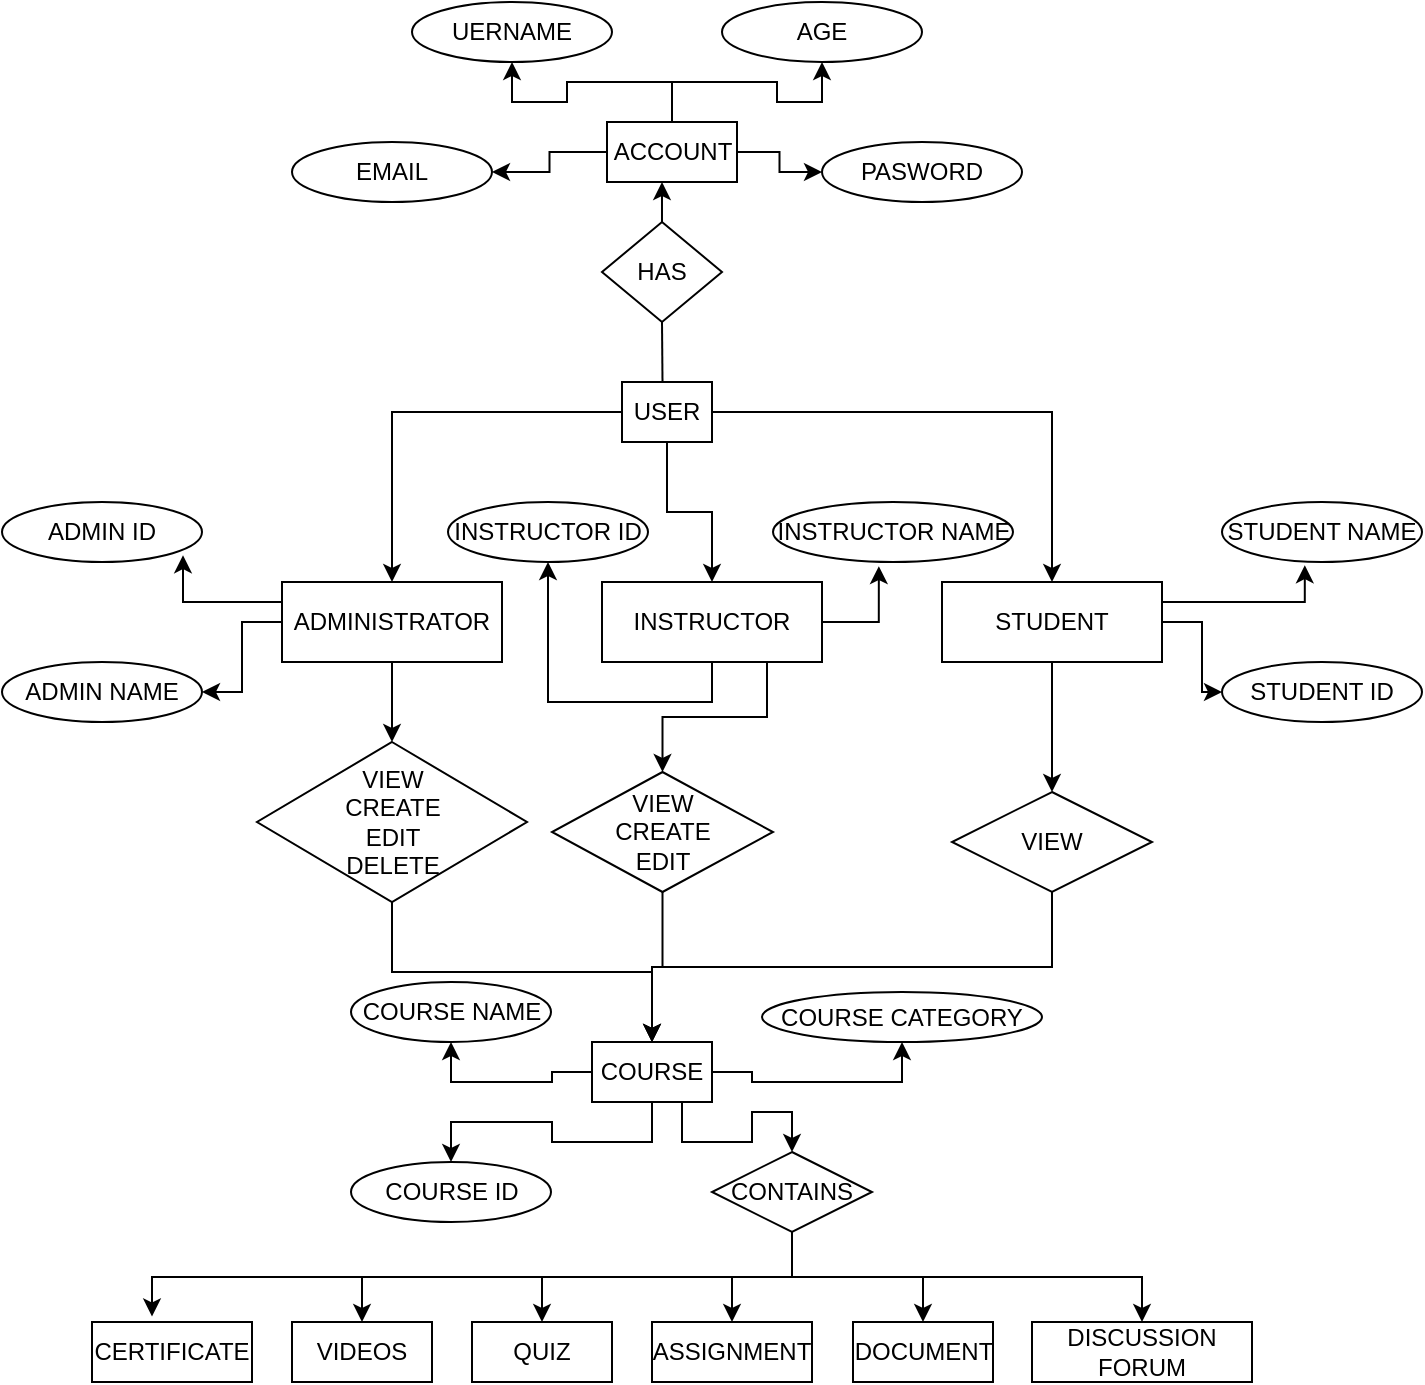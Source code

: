 <mxfile version="21.1.7" type="device">
  <diagram name="Page-1" id="GVmKb3WYu-LenIv8AgKR">
    <mxGraphModel dx="1638" dy="728" grid="1" gridSize="10" guides="1" tooltips="1" connect="1" arrows="1" fold="1" page="1" pageScale="1" pageWidth="850" pageHeight="1100" math="0" shadow="0">
      <root>
        <mxCell id="0" />
        <mxCell id="1" parent="0" />
        <mxCell id="UiI-ZtVHUpSKb0rADPBv-47" style="edgeStyle=orthogonalEdgeStyle;rounded=0;orthogonalLoop=1;jettySize=auto;html=1;exitX=0;exitY=0.5;exitDx=0;exitDy=0;" edge="1" parent="1" source="UiI-ZtVHUpSKb0rADPBv-1" target="UiI-ZtVHUpSKb0rADPBv-2">
          <mxGeometry relative="1" as="geometry" />
        </mxCell>
        <mxCell id="UiI-ZtVHUpSKb0rADPBv-48" style="edgeStyle=orthogonalEdgeStyle;rounded=0;orthogonalLoop=1;jettySize=auto;html=1;exitX=0.5;exitY=1;exitDx=0;exitDy=0;entryX=0.5;entryY=0;entryDx=0;entryDy=0;" edge="1" parent="1" source="UiI-ZtVHUpSKb0rADPBv-1" target="UiI-ZtVHUpSKb0rADPBv-5">
          <mxGeometry relative="1" as="geometry" />
        </mxCell>
        <mxCell id="UiI-ZtVHUpSKb0rADPBv-49" style="edgeStyle=orthogonalEdgeStyle;rounded=0;orthogonalLoop=1;jettySize=auto;html=1;exitX=1;exitY=0.5;exitDx=0;exitDy=0;entryX=0.5;entryY=0;entryDx=0;entryDy=0;" edge="1" parent="1" source="UiI-ZtVHUpSKb0rADPBv-1" target="UiI-ZtVHUpSKb0rADPBv-6">
          <mxGeometry relative="1" as="geometry" />
        </mxCell>
        <mxCell id="UiI-ZtVHUpSKb0rADPBv-1" value="USER" style="rounded=0;whiteSpace=wrap;html=1;" vertex="1" parent="1">
          <mxGeometry x="380" y="240" width="45" height="30" as="geometry" />
        </mxCell>
        <mxCell id="UiI-ZtVHUpSKb0rADPBv-50" style="edgeStyle=orthogonalEdgeStyle;rounded=0;orthogonalLoop=1;jettySize=auto;html=1;exitX=0;exitY=0.25;exitDx=0;exitDy=0;entryX=0.905;entryY=0.886;entryDx=0;entryDy=0;entryPerimeter=0;" edge="1" parent="1" source="UiI-ZtVHUpSKb0rADPBv-2" target="UiI-ZtVHUpSKb0rADPBv-10">
          <mxGeometry relative="1" as="geometry" />
        </mxCell>
        <mxCell id="UiI-ZtVHUpSKb0rADPBv-51" style="edgeStyle=orthogonalEdgeStyle;rounded=0;orthogonalLoop=1;jettySize=auto;html=1;exitX=0;exitY=0.5;exitDx=0;exitDy=0;" edge="1" parent="1" source="UiI-ZtVHUpSKb0rADPBv-2" target="UiI-ZtVHUpSKb0rADPBv-9">
          <mxGeometry relative="1" as="geometry" />
        </mxCell>
        <mxCell id="UiI-ZtVHUpSKb0rADPBv-60" style="edgeStyle=orthogonalEdgeStyle;rounded=0;orthogonalLoop=1;jettySize=auto;html=1;exitX=0.5;exitY=1;exitDx=0;exitDy=0;entryX=0.5;entryY=0;entryDx=0;entryDy=0;" edge="1" parent="1" source="UiI-ZtVHUpSKb0rADPBv-2" target="UiI-ZtVHUpSKb0rADPBv-57">
          <mxGeometry relative="1" as="geometry" />
        </mxCell>
        <mxCell id="UiI-ZtVHUpSKb0rADPBv-2" value="ADMINISTRATOR" style="rounded=0;whiteSpace=wrap;html=1;" vertex="1" parent="1">
          <mxGeometry x="210" y="340" width="110" height="40" as="geometry" />
        </mxCell>
        <mxCell id="UiI-ZtVHUpSKb0rADPBv-52" style="edgeStyle=orthogonalEdgeStyle;rounded=0;orthogonalLoop=1;jettySize=auto;html=1;exitX=0.5;exitY=1;exitDx=0;exitDy=0;entryX=0.5;entryY=1;entryDx=0;entryDy=0;" edge="1" parent="1" source="UiI-ZtVHUpSKb0rADPBv-5" target="UiI-ZtVHUpSKb0rADPBv-12">
          <mxGeometry relative="1" as="geometry" />
        </mxCell>
        <mxCell id="UiI-ZtVHUpSKb0rADPBv-53" style="edgeStyle=orthogonalEdgeStyle;rounded=0;orthogonalLoop=1;jettySize=auto;html=1;exitX=1;exitY=0.5;exitDx=0;exitDy=0;entryX=0.441;entryY=1.069;entryDx=0;entryDy=0;entryPerimeter=0;" edge="1" parent="1" source="UiI-ZtVHUpSKb0rADPBv-5" target="UiI-ZtVHUpSKb0rADPBv-13">
          <mxGeometry relative="1" as="geometry" />
        </mxCell>
        <mxCell id="UiI-ZtVHUpSKb0rADPBv-61" style="edgeStyle=orthogonalEdgeStyle;rounded=0;orthogonalLoop=1;jettySize=auto;html=1;exitX=0.75;exitY=1;exitDx=0;exitDy=0;" edge="1" parent="1" source="UiI-ZtVHUpSKb0rADPBv-5" target="UiI-ZtVHUpSKb0rADPBv-58">
          <mxGeometry relative="1" as="geometry" />
        </mxCell>
        <mxCell id="UiI-ZtVHUpSKb0rADPBv-5" value="INSTRUCTOR" style="rounded=0;whiteSpace=wrap;html=1;" vertex="1" parent="1">
          <mxGeometry x="370" y="340" width="110" height="40" as="geometry" />
        </mxCell>
        <mxCell id="UiI-ZtVHUpSKb0rADPBv-54" style="edgeStyle=orthogonalEdgeStyle;rounded=0;orthogonalLoop=1;jettySize=auto;html=1;entryX=0;entryY=0.5;entryDx=0;entryDy=0;" edge="1" parent="1" source="UiI-ZtVHUpSKb0rADPBv-6" target="UiI-ZtVHUpSKb0rADPBv-16">
          <mxGeometry relative="1" as="geometry" />
        </mxCell>
        <mxCell id="UiI-ZtVHUpSKb0rADPBv-55" style="edgeStyle=orthogonalEdgeStyle;rounded=0;orthogonalLoop=1;jettySize=auto;html=1;exitX=1;exitY=0.25;exitDx=0;exitDy=0;entryX=0.414;entryY=1.053;entryDx=0;entryDy=0;entryPerimeter=0;" edge="1" parent="1" source="UiI-ZtVHUpSKb0rADPBv-6" target="UiI-ZtVHUpSKb0rADPBv-14">
          <mxGeometry relative="1" as="geometry" />
        </mxCell>
        <mxCell id="UiI-ZtVHUpSKb0rADPBv-62" style="edgeStyle=orthogonalEdgeStyle;rounded=0;orthogonalLoop=1;jettySize=auto;html=1;exitX=0.5;exitY=1;exitDx=0;exitDy=0;entryX=0.5;entryY=0;entryDx=0;entryDy=0;" edge="1" parent="1" source="UiI-ZtVHUpSKb0rADPBv-6" target="UiI-ZtVHUpSKb0rADPBv-59">
          <mxGeometry relative="1" as="geometry" />
        </mxCell>
        <mxCell id="UiI-ZtVHUpSKb0rADPBv-6" value="STUDENT" style="rounded=0;whiteSpace=wrap;html=1;" vertex="1" parent="1">
          <mxGeometry x="540" y="340" width="110" height="40" as="geometry" />
        </mxCell>
        <mxCell id="UiI-ZtVHUpSKb0rADPBv-9" value="ADMIN NAME" style="ellipse;whiteSpace=wrap;html=1;" vertex="1" parent="1">
          <mxGeometry x="70" y="380" width="100" height="30" as="geometry" />
        </mxCell>
        <mxCell id="UiI-ZtVHUpSKb0rADPBv-10" value="ADMIN ID" style="ellipse;whiteSpace=wrap;html=1;" vertex="1" parent="1">
          <mxGeometry x="70" y="300" width="100" height="30" as="geometry" />
        </mxCell>
        <mxCell id="UiI-ZtVHUpSKb0rADPBv-43" style="edgeStyle=orthogonalEdgeStyle;rounded=0;orthogonalLoop=1;jettySize=auto;html=1;exitX=0;exitY=0.5;exitDx=0;exitDy=0;" edge="1" parent="1" source="UiI-ZtVHUpSKb0rADPBv-11" target="UiI-ZtVHUpSKb0rADPBv-18">
          <mxGeometry relative="1" as="geometry" />
        </mxCell>
        <mxCell id="UiI-ZtVHUpSKb0rADPBv-44" style="edgeStyle=orthogonalEdgeStyle;rounded=0;orthogonalLoop=1;jettySize=auto;html=1;exitX=1;exitY=0.5;exitDx=0;exitDy=0;entryX=0;entryY=0.5;entryDx=0;entryDy=0;" edge="1" parent="1" source="UiI-ZtVHUpSKb0rADPBv-11" target="UiI-ZtVHUpSKb0rADPBv-20">
          <mxGeometry relative="1" as="geometry" />
        </mxCell>
        <mxCell id="UiI-ZtVHUpSKb0rADPBv-45" style="edgeStyle=orthogonalEdgeStyle;rounded=0;orthogonalLoop=1;jettySize=auto;html=1;exitX=0.5;exitY=0;exitDx=0;exitDy=0;entryX=0.5;entryY=1;entryDx=0;entryDy=0;" edge="1" parent="1" source="UiI-ZtVHUpSKb0rADPBv-11" target="UiI-ZtVHUpSKb0rADPBv-21">
          <mxGeometry relative="1" as="geometry" />
        </mxCell>
        <mxCell id="UiI-ZtVHUpSKb0rADPBv-46" style="edgeStyle=orthogonalEdgeStyle;rounded=0;orthogonalLoop=1;jettySize=auto;html=1;entryX=0.5;entryY=1;entryDx=0;entryDy=0;" edge="1" parent="1" source="UiI-ZtVHUpSKb0rADPBv-11" target="UiI-ZtVHUpSKb0rADPBv-19">
          <mxGeometry relative="1" as="geometry" />
        </mxCell>
        <mxCell id="UiI-ZtVHUpSKb0rADPBv-11" value="ACCOUNT" style="rounded=0;whiteSpace=wrap;html=1;" vertex="1" parent="1">
          <mxGeometry x="372.5" y="110" width="65" height="30" as="geometry" />
        </mxCell>
        <mxCell id="UiI-ZtVHUpSKb0rADPBv-12" value="INSTRUCTOR ID" style="ellipse;whiteSpace=wrap;html=1;" vertex="1" parent="1">
          <mxGeometry x="293" y="300" width="100" height="30" as="geometry" />
        </mxCell>
        <mxCell id="UiI-ZtVHUpSKb0rADPBv-13" value="INSTRUCTOR NAME" style="ellipse;whiteSpace=wrap;html=1;" vertex="1" parent="1">
          <mxGeometry x="455.5" y="300" width="120" height="30" as="geometry" />
        </mxCell>
        <mxCell id="UiI-ZtVHUpSKb0rADPBv-14" value="STUDENT NAME" style="ellipse;whiteSpace=wrap;html=1;" vertex="1" parent="1">
          <mxGeometry x="680" y="300" width="100" height="30" as="geometry" />
        </mxCell>
        <mxCell id="UiI-ZtVHUpSKb0rADPBv-16" value="STUDENT ID" style="ellipse;whiteSpace=wrap;html=1;" vertex="1" parent="1">
          <mxGeometry x="680" y="380" width="100" height="30" as="geometry" />
        </mxCell>
        <mxCell id="UiI-ZtVHUpSKb0rADPBv-18" value="EMAIL" style="ellipse;whiteSpace=wrap;html=1;" vertex="1" parent="1">
          <mxGeometry x="215" y="120" width="100" height="30" as="geometry" />
        </mxCell>
        <mxCell id="UiI-ZtVHUpSKb0rADPBv-19" value="UERNAME" style="ellipse;whiteSpace=wrap;html=1;" vertex="1" parent="1">
          <mxGeometry x="275" y="50" width="100" height="30" as="geometry" />
        </mxCell>
        <mxCell id="UiI-ZtVHUpSKb0rADPBv-20" value="PASWORD" style="ellipse;whiteSpace=wrap;html=1;" vertex="1" parent="1">
          <mxGeometry x="480" y="120" width="100" height="30" as="geometry" />
        </mxCell>
        <mxCell id="UiI-ZtVHUpSKb0rADPBv-21" value="AGE" style="ellipse;whiteSpace=wrap;html=1;" vertex="1" parent="1">
          <mxGeometry x="430" y="50" width="100" height="30" as="geometry" />
        </mxCell>
        <mxCell id="UiI-ZtVHUpSKb0rADPBv-67" style="edgeStyle=orthogonalEdgeStyle;rounded=0;orthogonalLoop=1;jettySize=auto;html=1;exitX=0;exitY=0.5;exitDx=0;exitDy=0;entryX=0.5;entryY=1;entryDx=0;entryDy=0;" edge="1" parent="1" source="UiI-ZtVHUpSKb0rADPBv-22" target="UiI-ZtVHUpSKb0rADPBv-23">
          <mxGeometry relative="1" as="geometry" />
        </mxCell>
        <mxCell id="UiI-ZtVHUpSKb0rADPBv-68" style="edgeStyle=orthogonalEdgeStyle;rounded=0;orthogonalLoop=1;jettySize=auto;html=1;exitX=1;exitY=0.5;exitDx=0;exitDy=0;entryX=0.5;entryY=1;entryDx=0;entryDy=0;" edge="1" parent="1" source="UiI-ZtVHUpSKb0rADPBv-22" target="UiI-ZtVHUpSKb0rADPBv-25">
          <mxGeometry relative="1" as="geometry" />
        </mxCell>
        <mxCell id="UiI-ZtVHUpSKb0rADPBv-69" style="edgeStyle=orthogonalEdgeStyle;rounded=0;orthogonalLoop=1;jettySize=auto;html=1;exitX=0.5;exitY=1;exitDx=0;exitDy=0;entryX=0.5;entryY=0;entryDx=0;entryDy=0;" edge="1" parent="1" source="UiI-ZtVHUpSKb0rADPBv-22" target="UiI-ZtVHUpSKb0rADPBv-24">
          <mxGeometry relative="1" as="geometry" />
        </mxCell>
        <mxCell id="UiI-ZtVHUpSKb0rADPBv-71" style="edgeStyle=orthogonalEdgeStyle;rounded=0;orthogonalLoop=1;jettySize=auto;html=1;exitX=0.75;exitY=1;exitDx=0;exitDy=0;entryX=0.5;entryY=0;entryDx=0;entryDy=0;" edge="1" parent="1" source="UiI-ZtVHUpSKb0rADPBv-22" target="UiI-ZtVHUpSKb0rADPBv-70">
          <mxGeometry relative="1" as="geometry" />
        </mxCell>
        <mxCell id="UiI-ZtVHUpSKb0rADPBv-22" value="COURSE" style="rounded=0;whiteSpace=wrap;html=1;" vertex="1" parent="1">
          <mxGeometry x="365" y="570" width="60" height="30" as="geometry" />
        </mxCell>
        <mxCell id="UiI-ZtVHUpSKb0rADPBv-23" value="COURSE NAME" style="ellipse;whiteSpace=wrap;html=1;" vertex="1" parent="1">
          <mxGeometry x="244.5" y="540" width="100" height="30" as="geometry" />
        </mxCell>
        <mxCell id="UiI-ZtVHUpSKb0rADPBv-24" value="COURSE ID" style="ellipse;whiteSpace=wrap;html=1;" vertex="1" parent="1">
          <mxGeometry x="244.5" y="630" width="100" height="30" as="geometry" />
        </mxCell>
        <mxCell id="UiI-ZtVHUpSKb0rADPBv-25" value="COURSE CATEGORY" style="ellipse;whiteSpace=wrap;html=1;" vertex="1" parent="1">
          <mxGeometry x="450" y="545" width="140" height="25" as="geometry" />
        </mxCell>
        <mxCell id="UiI-ZtVHUpSKb0rADPBv-26" value="VIDEOS" style="rounded=0;whiteSpace=wrap;html=1;" vertex="1" parent="1">
          <mxGeometry x="215" y="710" width="70" height="30" as="geometry" />
        </mxCell>
        <mxCell id="UiI-ZtVHUpSKb0rADPBv-27" value="QUIZ" style="rounded=0;whiteSpace=wrap;html=1;" vertex="1" parent="1">
          <mxGeometry x="305" y="710" width="70" height="30" as="geometry" />
        </mxCell>
        <mxCell id="UiI-ZtVHUpSKb0rADPBv-28" value="ASSIGNMENT" style="rounded=0;whiteSpace=wrap;html=1;" vertex="1" parent="1">
          <mxGeometry x="395" y="710" width="80" height="30" as="geometry" />
        </mxCell>
        <mxCell id="UiI-ZtVHUpSKb0rADPBv-29" value="DOCUMENT" style="rounded=0;whiteSpace=wrap;html=1;" vertex="1" parent="1">
          <mxGeometry x="495.5" y="710" width="70" height="30" as="geometry" />
        </mxCell>
        <mxCell id="UiI-ZtVHUpSKb0rADPBv-30" value="DISCUSSION FORUM" style="rounded=0;whiteSpace=wrap;html=1;" vertex="1" parent="1">
          <mxGeometry x="585" y="710" width="110" height="30" as="geometry" />
        </mxCell>
        <mxCell id="UiI-ZtVHUpSKb0rADPBv-31" value="CERTIFICATE" style="rounded=0;whiteSpace=wrap;html=1;" vertex="1" parent="1">
          <mxGeometry x="115" y="710" width="80" height="30" as="geometry" />
        </mxCell>
        <mxCell id="UiI-ZtVHUpSKb0rADPBv-40" style="edgeStyle=orthogonalEdgeStyle;rounded=0;orthogonalLoop=1;jettySize=auto;html=1;" edge="1" parent="1">
          <mxGeometry relative="1" as="geometry">
            <mxPoint x="400" y="150" as="targetPoint" />
            <mxPoint x="400" y="150" as="sourcePoint" />
            <Array as="points">
              <mxPoint x="400" y="150" />
              <mxPoint x="400" y="150" />
            </Array>
          </mxGeometry>
        </mxCell>
        <mxCell id="UiI-ZtVHUpSKb0rADPBv-41" style="edgeStyle=orthogonalEdgeStyle;rounded=0;orthogonalLoop=1;jettySize=auto;html=1;exitX=0.5;exitY=0;exitDx=0;exitDy=0;entryX=0.423;entryY=1;entryDx=0;entryDy=0;entryPerimeter=0;" edge="1" parent="1" source="UiI-ZtVHUpSKb0rADPBv-34" target="UiI-ZtVHUpSKb0rADPBv-11">
          <mxGeometry relative="1" as="geometry" />
        </mxCell>
        <mxCell id="UiI-ZtVHUpSKb0rADPBv-34" value="HAS" style="rhombus;whiteSpace=wrap;html=1;" vertex="1" parent="1">
          <mxGeometry x="370" y="160" width="60" height="50" as="geometry" />
        </mxCell>
        <mxCell id="UiI-ZtVHUpSKb0rADPBv-42" value="" style="endArrow=none;html=1;rounded=0;exitX=0.45;exitY=-0.006;exitDx=0;exitDy=0;exitPerimeter=0;" edge="1" parent="1" source="UiI-ZtVHUpSKb0rADPBv-1">
          <mxGeometry width="50" height="50" relative="1" as="geometry">
            <mxPoint x="370" y="260" as="sourcePoint" />
            <mxPoint x="400" y="210" as="targetPoint" />
          </mxGeometry>
        </mxCell>
        <mxCell id="UiI-ZtVHUpSKb0rADPBv-63" style="edgeStyle=orthogonalEdgeStyle;rounded=0;orthogonalLoop=1;jettySize=auto;html=1;exitX=0.5;exitY=1;exitDx=0;exitDy=0;entryX=0.5;entryY=0;entryDx=0;entryDy=0;" edge="1" parent="1" source="UiI-ZtVHUpSKb0rADPBv-57" target="UiI-ZtVHUpSKb0rADPBv-22">
          <mxGeometry relative="1" as="geometry">
            <mxPoint x="400" y="540" as="targetPoint" />
          </mxGeometry>
        </mxCell>
        <mxCell id="UiI-ZtVHUpSKb0rADPBv-57" value="VIEW&lt;br&gt;CREATE&lt;br&gt;EDIT&lt;br&gt;DELETE" style="rhombus;whiteSpace=wrap;html=1;" vertex="1" parent="1">
          <mxGeometry x="197.5" y="420" width="135" height="80" as="geometry" />
        </mxCell>
        <mxCell id="UiI-ZtVHUpSKb0rADPBv-64" style="edgeStyle=orthogonalEdgeStyle;rounded=0;orthogonalLoop=1;jettySize=auto;html=1;entryX=0.5;entryY=0;entryDx=0;entryDy=0;" edge="1" parent="1" source="UiI-ZtVHUpSKb0rADPBv-58" target="UiI-ZtVHUpSKb0rADPBv-22">
          <mxGeometry relative="1" as="geometry">
            <mxPoint x="400.25" y="540" as="targetPoint" />
          </mxGeometry>
        </mxCell>
        <mxCell id="UiI-ZtVHUpSKb0rADPBv-58" value="VIEW&lt;br&gt;CREATE&lt;br&gt;EDIT" style="rhombus;whiteSpace=wrap;html=1;" vertex="1" parent="1">
          <mxGeometry x="345" y="435" width="110.5" height="60" as="geometry" />
        </mxCell>
        <mxCell id="UiI-ZtVHUpSKb0rADPBv-65" style="edgeStyle=orthogonalEdgeStyle;rounded=0;orthogonalLoop=1;jettySize=auto;html=1;exitX=0.5;exitY=1;exitDx=0;exitDy=0;entryX=0.5;entryY=0;entryDx=0;entryDy=0;" edge="1" parent="1" source="UiI-ZtVHUpSKb0rADPBv-59" target="UiI-ZtVHUpSKb0rADPBv-22">
          <mxGeometry relative="1" as="geometry">
            <mxPoint x="400" y="540" as="targetPoint" />
          </mxGeometry>
        </mxCell>
        <mxCell id="UiI-ZtVHUpSKb0rADPBv-59" value="VIEW" style="rhombus;whiteSpace=wrap;html=1;" vertex="1" parent="1">
          <mxGeometry x="545" y="445" width="100" height="50" as="geometry" />
        </mxCell>
        <mxCell id="UiI-ZtVHUpSKb0rADPBv-72" style="edgeStyle=orthogonalEdgeStyle;rounded=0;orthogonalLoop=1;jettySize=auto;html=1;exitX=0.5;exitY=1;exitDx=0;exitDy=0;entryX=0.375;entryY=-0.093;entryDx=0;entryDy=0;entryPerimeter=0;" edge="1" parent="1" source="UiI-ZtVHUpSKb0rADPBv-70" target="UiI-ZtVHUpSKb0rADPBv-31">
          <mxGeometry relative="1" as="geometry" />
        </mxCell>
        <mxCell id="UiI-ZtVHUpSKb0rADPBv-73" style="edgeStyle=orthogonalEdgeStyle;rounded=0;orthogonalLoop=1;jettySize=auto;html=1;exitX=0.5;exitY=1;exitDx=0;exitDy=0;entryX=0.5;entryY=0;entryDx=0;entryDy=0;" edge="1" parent="1" source="UiI-ZtVHUpSKb0rADPBv-70" target="UiI-ZtVHUpSKb0rADPBv-26">
          <mxGeometry relative="1" as="geometry" />
        </mxCell>
        <mxCell id="UiI-ZtVHUpSKb0rADPBv-74" style="edgeStyle=orthogonalEdgeStyle;rounded=0;orthogonalLoop=1;jettySize=auto;html=1;exitX=0.5;exitY=1;exitDx=0;exitDy=0;entryX=0.5;entryY=0;entryDx=0;entryDy=0;" edge="1" parent="1" source="UiI-ZtVHUpSKb0rADPBv-70" target="UiI-ZtVHUpSKb0rADPBv-27">
          <mxGeometry relative="1" as="geometry" />
        </mxCell>
        <mxCell id="UiI-ZtVHUpSKb0rADPBv-75" style="edgeStyle=orthogonalEdgeStyle;rounded=0;orthogonalLoop=1;jettySize=auto;html=1;exitX=0.5;exitY=1;exitDx=0;exitDy=0;entryX=0.5;entryY=0;entryDx=0;entryDy=0;" edge="1" parent="1" source="UiI-ZtVHUpSKb0rADPBv-70" target="UiI-ZtVHUpSKb0rADPBv-28">
          <mxGeometry relative="1" as="geometry" />
        </mxCell>
        <mxCell id="UiI-ZtVHUpSKb0rADPBv-76" style="edgeStyle=orthogonalEdgeStyle;rounded=0;orthogonalLoop=1;jettySize=auto;html=1;exitX=0.5;exitY=1;exitDx=0;exitDy=0;entryX=0.5;entryY=0;entryDx=0;entryDy=0;" edge="1" parent="1" source="UiI-ZtVHUpSKb0rADPBv-70" target="UiI-ZtVHUpSKb0rADPBv-29">
          <mxGeometry relative="1" as="geometry" />
        </mxCell>
        <mxCell id="UiI-ZtVHUpSKb0rADPBv-77" style="edgeStyle=orthogonalEdgeStyle;rounded=0;orthogonalLoop=1;jettySize=auto;html=1;exitX=0.5;exitY=1;exitDx=0;exitDy=0;" edge="1" parent="1" source="UiI-ZtVHUpSKb0rADPBv-70" target="UiI-ZtVHUpSKb0rADPBv-30">
          <mxGeometry relative="1" as="geometry" />
        </mxCell>
        <mxCell id="UiI-ZtVHUpSKb0rADPBv-70" value="CONTAINS" style="rhombus;whiteSpace=wrap;html=1;" vertex="1" parent="1">
          <mxGeometry x="425" y="625" width="80" height="40" as="geometry" />
        </mxCell>
      </root>
    </mxGraphModel>
  </diagram>
</mxfile>
